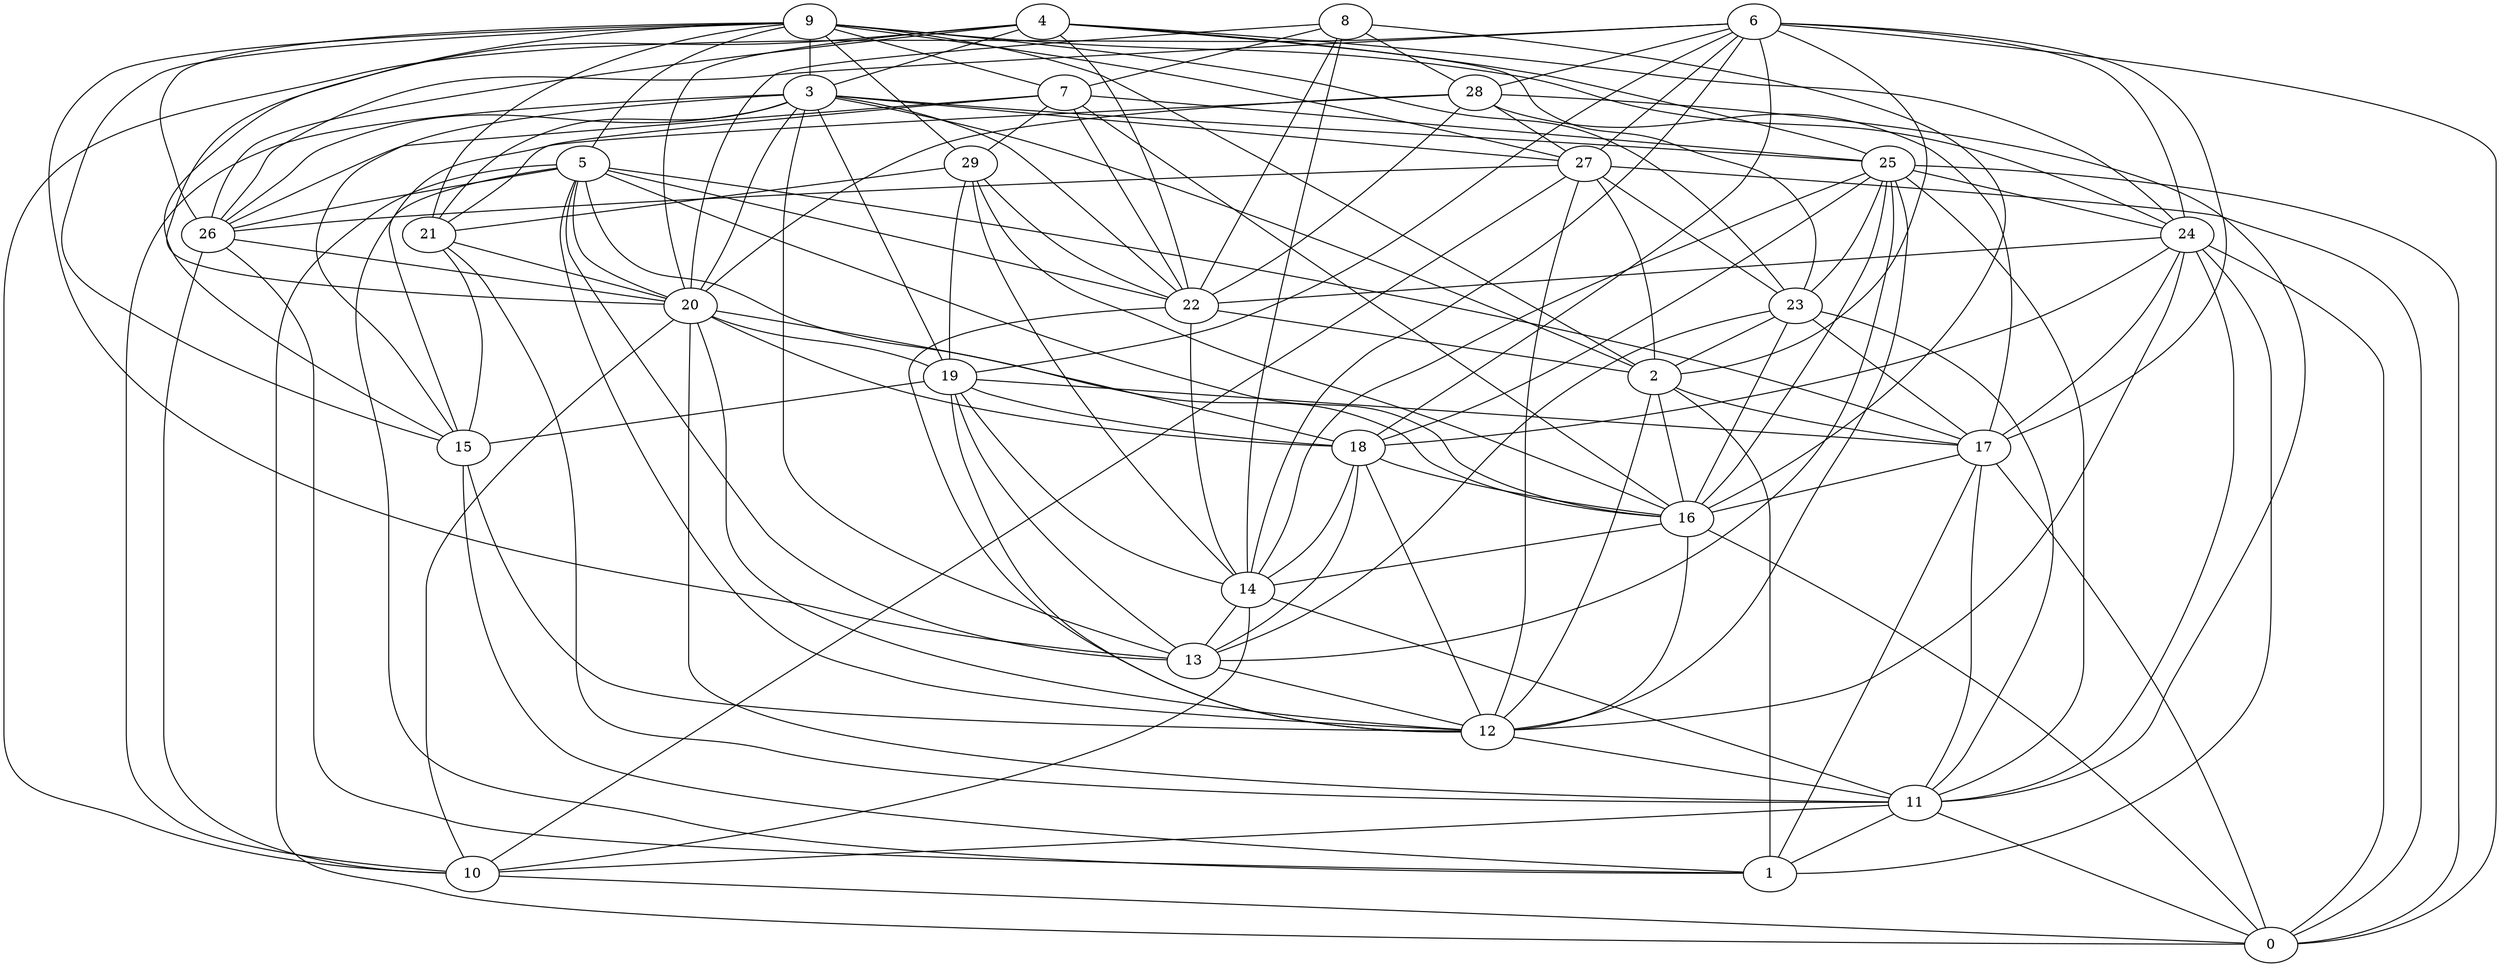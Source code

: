 digraph GG_graph {

subgraph G_graph {
edge [color = black]
"13" -> "12" [dir = none]
"29" -> "22" [dir = none]
"29" -> "21" [dir = none]
"16" -> "14" [dir = none]
"16" -> "12" [dir = none]
"26" -> "10" [dir = none]
"26" -> "1" [dir = none]
"5" -> "22" [dir = none]
"5" -> "18" [dir = none]
"5" -> "1" [dir = none]
"5" -> "0" [dir = none]
"5" -> "16" [dir = none]
"9" -> "27" [dir = none]
"9" -> "5" [dir = none]
"24" -> "17" [dir = none]
"24" -> "18" [dir = none]
"24" -> "22" [dir = none]
"24" -> "0" [dir = none]
"4" -> "25" [dir = none]
"4" -> "22" [dir = none]
"28" -> "11" [dir = none]
"28" -> "22" [dir = none]
"28" -> "15" [dir = none]
"17" -> "1" [dir = none]
"17" -> "16" [dir = none]
"18" -> "12" [dir = none]
"18" -> "13" [dir = none]
"18" -> "14" [dir = none]
"11" -> "1" [dir = none]
"23" -> "17" [dir = none]
"20" -> "18" [dir = none]
"19" -> "18" [dir = none]
"19" -> "14" [dir = none]
"3" -> "15" [dir = none]
"3" -> "10" [dir = none]
"3" -> "20" [dir = none]
"6" -> "0" [dir = none]
"6" -> "14" [dir = none]
"6" -> "27" [dir = none]
"6" -> "18" [dir = none]
"8" -> "7" [dir = none]
"8" -> "22" [dir = none]
"8" -> "20" [dir = none]
"8" -> "14" [dir = none]
"27" -> "12" [dir = none]
"27" -> "10" [dir = none]
"7" -> "21" [dir = none]
"7" -> "16" [dir = none]
"7" -> "26" [dir = none]
"7" -> "29" [dir = none]
"7" -> "25" [dir = none]
"10" -> "0" [dir = none]
"2" -> "16" [dir = none]
"2" -> "1" [dir = none]
"2" -> "12" [dir = none]
"25" -> "12" [dir = none]
"25" -> "23" [dir = none]
"25" -> "11" [dir = none]
"29" -> "19" [dir = none]
"5" -> "12" [dir = none]
"6" -> "24" [dir = none]
"19" -> "12" [dir = none]
"24" -> "12" [dir = none]
"25" -> "18" [dir = none]
"14" -> "11" [dir = none]
"9" -> "24" [dir = none]
"20" -> "19" [dir = none]
"9" -> "21" [dir = none]
"28" -> "27" [dir = none]
"7" -> "22" [dir = none]
"4" -> "3" [dir = none]
"9" -> "7" [dir = none]
"8" -> "16" [dir = none]
"18" -> "16" [dir = none]
"11" -> "0" [dir = none]
"16" -> "0" [dir = none]
"6" -> "26" [dir = none]
"11" -> "10" [dir = none]
"9" -> "3" [dir = none]
"5" -> "20" [dir = none]
"12" -> "11" [dir = none]
"6" -> "10" [dir = none]
"15" -> "1" [dir = none]
"3" -> "22" [dir = none]
"5" -> "26" [dir = none]
"6" -> "2" [dir = none]
"22" -> "2" [dir = none]
"3" -> "26" [dir = none]
"28" -> "17" [dir = none]
"29" -> "14" [dir = none]
"3" -> "19" [dir = none]
"22" -> "14" [dir = none]
"4" -> "24" [dir = none]
"22" -> "12" [dir = none]
"5" -> "17" [dir = none]
"4" -> "26" [dir = none]
"9" -> "29" [dir = none]
"15" -> "12" [dir = none]
"9" -> "26" [dir = none]
"6" -> "28" [dir = none]
"23" -> "13" [dir = none]
"25" -> "24" [dir = none]
"25" -> "13" [dir = none]
"9" -> "20" [dir = none]
"25" -> "0" [dir = none]
"4" -> "23" [dir = none]
"20" -> "16" [dir = none]
"27" -> "0" [dir = none]
"3" -> "13" [dir = none]
"23" -> "2" [dir = none]
"4" -> "15" [dir = none]
"3" -> "25" [dir = none]
"25" -> "16" [dir = none]
"25" -> "14" [dir = none]
"29" -> "16" [dir = none]
"19" -> "17" [dir = none]
"24" -> "1" [dir = none]
"3" -> "21" [dir = none]
"6" -> "17" [dir = none]
"19" -> "13" [dir = none]
"14" -> "13" [dir = none]
"4" -> "20" [dir = none]
"14" -> "10" [dir = none]
"21" -> "20" [dir = none]
"28" -> "20" [dir = none]
"17" -> "11" [dir = none]
"9" -> "23" [dir = none]
"6" -> "19" [dir = none]
"20" -> "12" [dir = none]
"23" -> "11" [dir = none]
"24" -> "11" [dir = none]
"20" -> "11" [dir = none]
"26" -> "20" [dir = none]
"21" -> "11" [dir = none]
"20" -> "10" [dir = none]
"27" -> "2" [dir = none]
"27" -> "23" [dir = none]
"23" -> "16" [dir = none]
"5" -> "13" [dir = none]
"21" -> "15" [dir = none]
"17" -> "0" [dir = none]
"9" -> "13" [dir = none]
"3" -> "27" [dir = none]
"9" -> "15" [dir = none]
"27" -> "26" [dir = none]
"9" -> "2" [dir = none]
"19" -> "15" [dir = none]
"3" -> "2" [dir = none]
"8" -> "28" [dir = none]
"2" -> "17" [dir = none]
}

}
